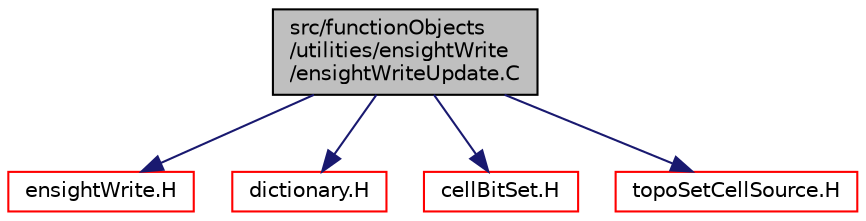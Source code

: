 digraph "src/functionObjects/utilities/ensightWrite/ensightWriteUpdate.C"
{
  bgcolor="transparent";
  edge [fontname="Helvetica",fontsize="10",labelfontname="Helvetica",labelfontsize="10"];
  node [fontname="Helvetica",fontsize="10",shape=record];
  Node1 [label="src/functionObjects\l/utilities/ensightWrite\l/ensightWriteUpdate.C",height=0.2,width=0.4,color="black", fillcolor="grey75", style="filled" fontcolor="black"];
  Node1 -> Node2 [color="midnightblue",fontsize="10",style="solid",fontname="Helvetica"];
  Node2 [label="ensightWrite.H",height=0.2,width=0.4,color="red",URL="$ensightWrite_8H.html"];
  Node1 -> Node3 [color="midnightblue",fontsize="10",style="solid",fontname="Helvetica"];
  Node3 [label="dictionary.H",height=0.2,width=0.4,color="red",URL="$dictionary_8H.html"];
  Node1 -> Node4 [color="midnightblue",fontsize="10",style="solid",fontname="Helvetica"];
  Node4 [label="cellBitSet.H",height=0.2,width=0.4,color="red",URL="$cellBitSet_8H.html"];
  Node1 -> Node5 [color="midnightblue",fontsize="10",style="solid",fontname="Helvetica"];
  Node5 [label="topoSetCellSource.H",height=0.2,width=0.4,color="red",URL="$topoSetCellSource_8H.html"];
}
